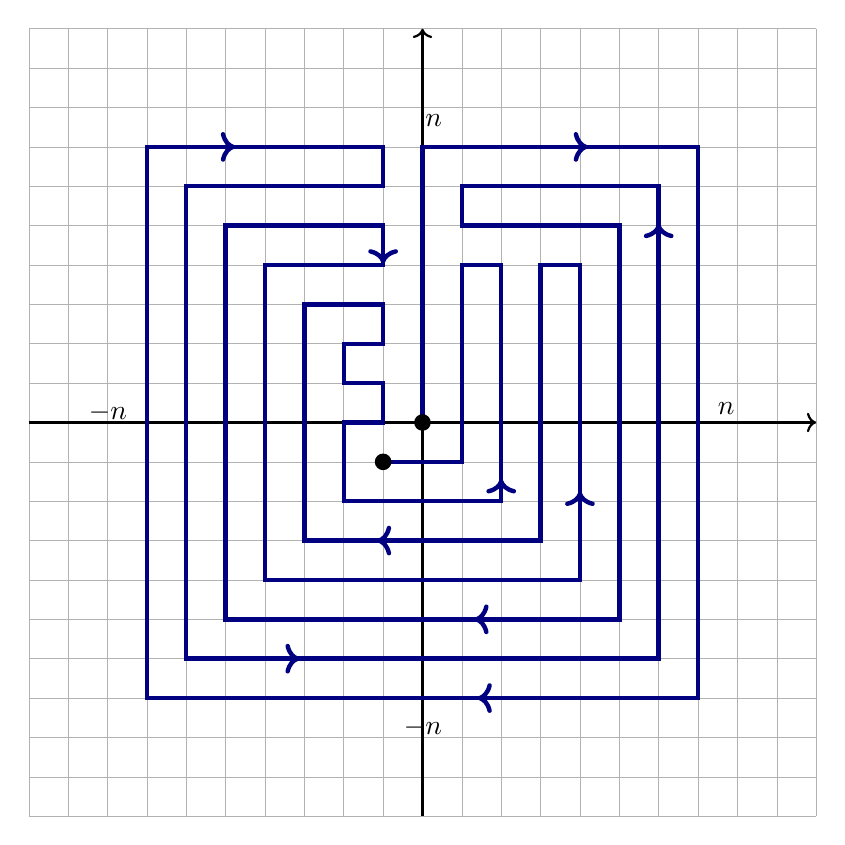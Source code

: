 \begin{tikzpicture}
[
my star/.append style={star, draw, star points=5,minimum size=3mm,inner sep=0, star point ratio=2}
]
\draw[step=0.5cm,black,very thin,opacity=0.3] (0,0) grid (10,10);
\draw[thick,->](0,5) -- (10,5);
\draw[thick,->](5,0) -- (5,10);
\node[below right, inner sep=7pt] at (8.5,5.5) {$n$};
\node[below left, inner sep=7pt] at (1.5,5.5) {$-n$};
\node[above left, inner sep=7pt] at (5.5,8.5) {$n$};
\node[below left, inner sep=7pt] at (5.5,1.5) {$-n$};
\begin{scope}[ultra thick,decoration={
	markings,
	mark=at position 0.05 with {\arrow{>}},
	mark=at position 0.15 with {\arrow{>}},
	mark=at position 0.26 with {\arrow{>}},
	mark=at position 0.37 with {\arrow{>}},
	mark=at position 0.46 with {\arrow{>}},
	mark=at position 0.57 with {\arrow{>}},
	mark=at position 0.665 with {\arrow{>}},
	mark=at position 0.76 with {\arrow{>}},
	mark=at position 0.84 with {\arrow{>}},
	mark=at position 0.94 with {\arrow{>}}}
] 
\draw[postaction={decorate},color=blue!50!black] (5,5) -- (5,8.5) -- (8.5,8.5) -- (8.5,1.5) -- (1.5,1.5) -- (1.5, 8.5) -- (4.5,8.5) -- (4.5,8) -- (2,8) -- (2,2) -- (8,2) -- (8,8) -- (5.5,8) -- (5.5,7.5) 
-- (7.5,7.5) -- (7.5,2.5) -- (2.5,2.5) -- (2.5,7.5) -- (4.5,7.5) -- (4.5,7) --  (3,7)  -- (3,3) 
-- (7,3) -- (7,7) -- (6.5,7) -- (6.5,6.5) -- (6.5,6.5) -- (6.5,3.5) -- (3.5,3.5) -- (3.5,6.5) 
-- (4.5,6.5) -- (4.5,6) -- (4,6) -- (4,5.5) -- (4.5,5.5) -- (4.5,5) -- (4,5) -- (4,4) -- (6,4) -- (6,7)
-- (5.5,7) -- (5.5,4.5) -- (4.5,4.5)  ;
\fill (5,5) circle[radius=3pt];
\fill (4.5,4.5) circle[radius=3pt];
%\draw[postaction={decorate},color=blue!50!black] (5,4.9) -- (7.8,4.9) -- (7.8,2.2) -- (2.2,2.2) --
%(2.2,7.8) -- (7.8,7.8) -- (7.8,5.5) -- (7,5.5) -- (7,6) ;

\end{scope}
\end{tikzpicture}